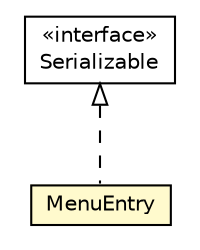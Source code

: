 #!/usr/local/bin/dot
#
# Class diagram 
# Generated by UMLGraph version R5_6-24-gf6e263 (http://www.umlgraph.org/)
#

digraph G {
	edge [fontname="Helvetica",fontsize=10,labelfontname="Helvetica",labelfontsize=10];
	node [fontname="Helvetica",fontsize=10,shape=plaintext];
	nodesep=0.25;
	ranksep=0.5;
	// org.universAAL.middleware.managers.deploy.uapp.model.AalUapp.App.MenuEntry
	c75402 [label=<<table title="org.universAAL.middleware.managers.deploy.uapp.model.AalUapp.App.MenuEntry" border="0" cellborder="1" cellspacing="0" cellpadding="2" port="p" bgcolor="lemonChiffon" href="./AalUapp.App.MenuEntry.html">
		<tr><td><table border="0" cellspacing="0" cellpadding="1">
<tr><td align="center" balign="center"> MenuEntry </td></tr>
		</table></td></tr>
		</table>>, URL="./AalUapp.App.MenuEntry.html", fontname="Helvetica", fontcolor="black", fontsize=10.0];
	//org.universAAL.middleware.managers.deploy.uapp.model.AalUapp.App.MenuEntry implements java.io.Serializable
	c75940:p -> c75402:p [dir=back,arrowtail=empty,style=dashed];
	// java.io.Serializable
	c75940 [label=<<table title="java.io.Serializable" border="0" cellborder="1" cellspacing="0" cellpadding="2" port="p" href="http://java.sun.com/j2se/1.4.2/docs/api/java/io/Serializable.html">
		<tr><td><table border="0" cellspacing="0" cellpadding="1">
<tr><td align="center" balign="center"> &#171;interface&#187; </td></tr>
<tr><td align="center" balign="center"> Serializable </td></tr>
		</table></td></tr>
		</table>>, URL="http://java.sun.com/j2se/1.4.2/docs/api/java/io/Serializable.html", fontname="Helvetica", fontcolor="black", fontsize=10.0];
}

